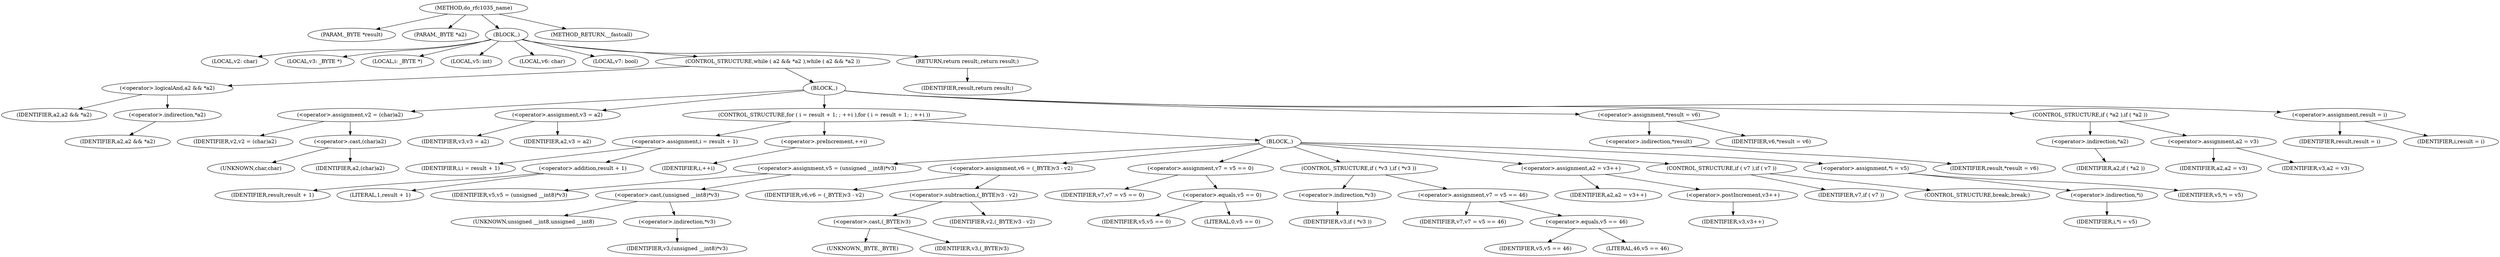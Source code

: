 digraph do_rfc1035_name {  
"1000107" [label = "(METHOD,do_rfc1035_name)" ]
"1000108" [label = "(PARAM,_BYTE *result)" ]
"1000109" [label = "(PARAM,_BYTE *a2)" ]
"1000110" [label = "(BLOCK,,)" ]
"1000111" [label = "(LOCAL,v2: char)" ]
"1000112" [label = "(LOCAL,v3: _BYTE *)" ]
"1000113" [label = "(LOCAL,i: _BYTE *)" ]
"1000114" [label = "(LOCAL,v5: int)" ]
"1000115" [label = "(LOCAL,v6: char)" ]
"1000116" [label = "(LOCAL,v7: bool)" ]
"1000117" [label = "(CONTROL_STRUCTURE,while ( a2 && *a2 ),while ( a2 && *a2 ))" ]
"1000118" [label = "(<operator>.logicalAnd,a2 && *a2)" ]
"1000119" [label = "(IDENTIFIER,a2,a2 && *a2)" ]
"1000120" [label = "(<operator>.indirection,*a2)" ]
"1000121" [label = "(IDENTIFIER,a2,a2 && *a2)" ]
"1000122" [label = "(BLOCK,,)" ]
"1000123" [label = "(<operator>.assignment,v2 = (char)a2)" ]
"1000124" [label = "(IDENTIFIER,v2,v2 = (char)a2)" ]
"1000125" [label = "(<operator>.cast,(char)a2)" ]
"1000126" [label = "(UNKNOWN,char,char)" ]
"1000127" [label = "(IDENTIFIER,a2,(char)a2)" ]
"1000128" [label = "(<operator>.assignment,v3 = a2)" ]
"1000129" [label = "(IDENTIFIER,v3,v3 = a2)" ]
"1000130" [label = "(IDENTIFIER,a2,v3 = a2)" ]
"1000131" [label = "(CONTROL_STRUCTURE,for ( i = result + 1; ; ++i ),for ( i = result + 1; ; ++i ))" ]
"1000132" [label = "(<operator>.assignment,i = result + 1)" ]
"1000133" [label = "(IDENTIFIER,i,i = result + 1)" ]
"1000134" [label = "(<operator>.addition,result + 1)" ]
"1000135" [label = "(IDENTIFIER,result,result + 1)" ]
"1000136" [label = "(LITERAL,1,result + 1)" ]
"1000137" [label = "(<operator>.preIncrement,++i)" ]
"1000138" [label = "(IDENTIFIER,i,++i)" ]
"1000139" [label = "(BLOCK,,)" ]
"1000140" [label = "(<operator>.assignment,v5 = (unsigned __int8)*v3)" ]
"1000141" [label = "(IDENTIFIER,v5,v5 = (unsigned __int8)*v3)" ]
"1000142" [label = "(<operator>.cast,(unsigned __int8)*v3)" ]
"1000143" [label = "(UNKNOWN,unsigned __int8,unsigned __int8)" ]
"1000144" [label = "(<operator>.indirection,*v3)" ]
"1000145" [label = "(IDENTIFIER,v3,(unsigned __int8)*v3)" ]
"1000146" [label = "(<operator>.assignment,v6 = (_BYTE)v3 - v2)" ]
"1000147" [label = "(IDENTIFIER,v6,v6 = (_BYTE)v3 - v2)" ]
"1000148" [label = "(<operator>.subtraction,(_BYTE)v3 - v2)" ]
"1000149" [label = "(<operator>.cast,(_BYTE)v3)" ]
"1000150" [label = "(UNKNOWN,_BYTE,_BYTE)" ]
"1000151" [label = "(IDENTIFIER,v3,(_BYTE)v3)" ]
"1000152" [label = "(IDENTIFIER,v2,(_BYTE)v3 - v2)" ]
"1000153" [label = "(<operator>.assignment,v7 = v5 == 0)" ]
"1000154" [label = "(IDENTIFIER,v7,v7 = v5 == 0)" ]
"1000155" [label = "(<operator>.equals,v5 == 0)" ]
"1000156" [label = "(IDENTIFIER,v5,v5 == 0)" ]
"1000157" [label = "(LITERAL,0,v5 == 0)" ]
"1000158" [label = "(CONTROL_STRUCTURE,if ( *v3 ),if ( *v3 ))" ]
"1000159" [label = "(<operator>.indirection,*v3)" ]
"1000160" [label = "(IDENTIFIER,v3,if ( *v3 ))" ]
"1000161" [label = "(<operator>.assignment,v7 = v5 == 46)" ]
"1000162" [label = "(IDENTIFIER,v7,v7 = v5 == 46)" ]
"1000163" [label = "(<operator>.equals,v5 == 46)" ]
"1000164" [label = "(IDENTIFIER,v5,v5 == 46)" ]
"1000165" [label = "(LITERAL,46,v5 == 46)" ]
"1000166" [label = "(<operator>.assignment,a2 = v3++)" ]
"1000167" [label = "(IDENTIFIER,a2,a2 = v3++)" ]
"1000168" [label = "(<operator>.postIncrement,v3++)" ]
"1000169" [label = "(IDENTIFIER,v3,v3++)" ]
"1000170" [label = "(CONTROL_STRUCTURE,if ( v7 ),if ( v7 ))" ]
"1000171" [label = "(IDENTIFIER,v7,if ( v7 ))" ]
"1000172" [label = "(CONTROL_STRUCTURE,break;,break;)" ]
"1000173" [label = "(<operator>.assignment,*i = v5)" ]
"1000174" [label = "(<operator>.indirection,*i)" ]
"1000175" [label = "(IDENTIFIER,i,*i = v5)" ]
"1000176" [label = "(IDENTIFIER,v5,*i = v5)" ]
"1000177" [label = "(<operator>.assignment,*result = v6)" ]
"1000178" [label = "(<operator>.indirection,*result)" ]
"1000179" [label = "(IDENTIFIER,result,*result = v6)" ]
"1000180" [label = "(IDENTIFIER,v6,*result = v6)" ]
"1000181" [label = "(CONTROL_STRUCTURE,if ( *a2 ),if ( *a2 ))" ]
"1000182" [label = "(<operator>.indirection,*a2)" ]
"1000183" [label = "(IDENTIFIER,a2,if ( *a2 ))" ]
"1000184" [label = "(<operator>.assignment,a2 = v3)" ]
"1000185" [label = "(IDENTIFIER,a2,a2 = v3)" ]
"1000186" [label = "(IDENTIFIER,v3,a2 = v3)" ]
"1000187" [label = "(<operator>.assignment,result = i)" ]
"1000188" [label = "(IDENTIFIER,result,result = i)" ]
"1000189" [label = "(IDENTIFIER,i,result = i)" ]
"1000190" [label = "(RETURN,return result;,return result;)" ]
"1000191" [label = "(IDENTIFIER,result,return result;)" ]
"1000192" [label = "(METHOD_RETURN,__fastcall)" ]
  "1000107" -> "1000108" 
  "1000107" -> "1000109" 
  "1000107" -> "1000110" 
  "1000107" -> "1000192" 
  "1000110" -> "1000111" 
  "1000110" -> "1000112" 
  "1000110" -> "1000113" 
  "1000110" -> "1000114" 
  "1000110" -> "1000115" 
  "1000110" -> "1000116" 
  "1000110" -> "1000117" 
  "1000110" -> "1000190" 
  "1000117" -> "1000118" 
  "1000117" -> "1000122" 
  "1000118" -> "1000119" 
  "1000118" -> "1000120" 
  "1000120" -> "1000121" 
  "1000122" -> "1000123" 
  "1000122" -> "1000128" 
  "1000122" -> "1000131" 
  "1000122" -> "1000177" 
  "1000122" -> "1000181" 
  "1000122" -> "1000187" 
  "1000123" -> "1000124" 
  "1000123" -> "1000125" 
  "1000125" -> "1000126" 
  "1000125" -> "1000127" 
  "1000128" -> "1000129" 
  "1000128" -> "1000130" 
  "1000131" -> "1000132" 
  "1000131" -> "1000137" 
  "1000131" -> "1000139" 
  "1000132" -> "1000133" 
  "1000132" -> "1000134" 
  "1000134" -> "1000135" 
  "1000134" -> "1000136" 
  "1000137" -> "1000138" 
  "1000139" -> "1000140" 
  "1000139" -> "1000146" 
  "1000139" -> "1000153" 
  "1000139" -> "1000158" 
  "1000139" -> "1000166" 
  "1000139" -> "1000170" 
  "1000139" -> "1000173" 
  "1000140" -> "1000141" 
  "1000140" -> "1000142" 
  "1000142" -> "1000143" 
  "1000142" -> "1000144" 
  "1000144" -> "1000145" 
  "1000146" -> "1000147" 
  "1000146" -> "1000148" 
  "1000148" -> "1000149" 
  "1000148" -> "1000152" 
  "1000149" -> "1000150" 
  "1000149" -> "1000151" 
  "1000153" -> "1000154" 
  "1000153" -> "1000155" 
  "1000155" -> "1000156" 
  "1000155" -> "1000157" 
  "1000158" -> "1000159" 
  "1000158" -> "1000161" 
  "1000159" -> "1000160" 
  "1000161" -> "1000162" 
  "1000161" -> "1000163" 
  "1000163" -> "1000164" 
  "1000163" -> "1000165" 
  "1000166" -> "1000167" 
  "1000166" -> "1000168" 
  "1000168" -> "1000169" 
  "1000170" -> "1000171" 
  "1000170" -> "1000172" 
  "1000173" -> "1000174" 
  "1000173" -> "1000176" 
  "1000174" -> "1000175" 
  "1000177" -> "1000178" 
  "1000177" -> "1000180" 
  "1000178" -> "1000179" 
  "1000181" -> "1000182" 
  "1000181" -> "1000184" 
  "1000182" -> "1000183" 
  "1000184" -> "1000185" 
  "1000184" -> "1000186" 
  "1000187" -> "1000188" 
  "1000187" -> "1000189" 
  "1000190" -> "1000191" 
}
